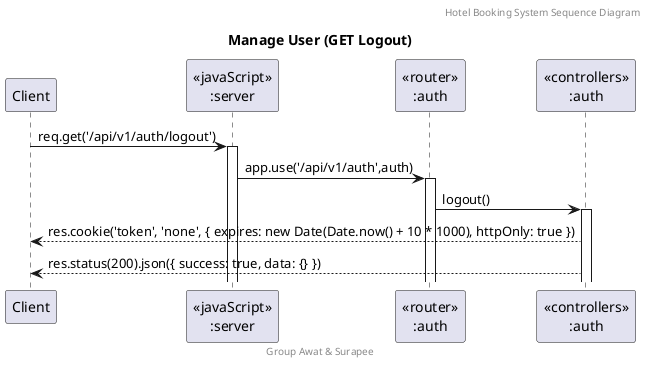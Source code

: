 @startuml Manage User (GET Logout)

header Hotel Booking System Sequence Diagram
footer Group Awat & Surapee
title "Manage User (GET Logout)"

participant "Client" as client
participant "<<javaScript>>\n:server" as server
participant "<<router>>\n:auth" as routerAuth
participant "<<controllers>>\n:auth" as controllersAuth

client->server ++:req.get('/api/v1/auth/logout')
server->routerAuth ++:app.use('/api/v1/auth',auth)
routerAuth->controllersAuth ++:logout()
controllersAuth-->client :res.cookie('token', 'none', { expires: new Date(Date.now() + 10 * 1000), httpOnly: true })
controllersAuth-->client :res.status(200).json({ success: true, data: {} })

